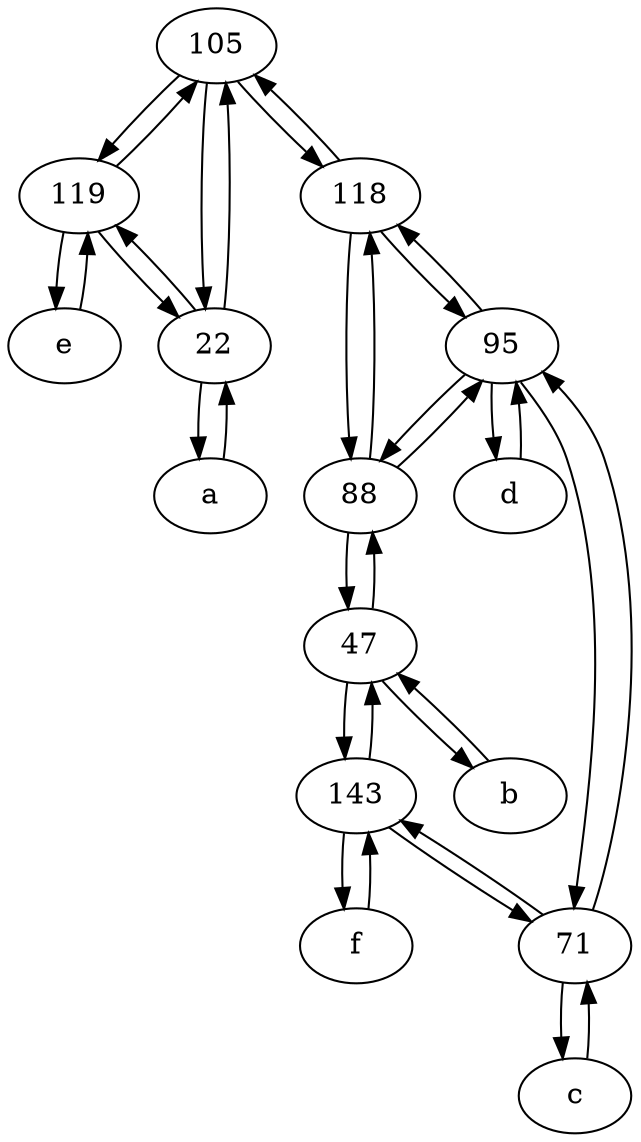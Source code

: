 digraph  {
	105;
	e [pos="30,50!"];
	88;
	119;
	c [pos="20,10!"];
	143;
	a [pos="40,10!"];
	22;
	d [pos="20,30!"];
	95;
	f [pos="15,45!"];
	71;
	b [pos="50,20!"];
	118;
	47;
	119 -> 22;
	f -> 143;
	a -> 22;
	105 -> 118;
	22 -> 105;
	95 -> 71;
	143 -> 71;
	71 -> 95;
	b -> 47;
	47 -> 143;
	105 -> 22;
	d -> 95;
	88 -> 95;
	71 -> 143;
	143 -> 47;
	118 -> 105;
	88 -> 47;
	95 -> 88;
	119 -> 105;
	47 -> 88;
	95 -> 118;
	22 -> 119;
	118 -> 95;
	71 -> c;
	118 -> 88;
	88 -> 118;
	105 -> 119;
	143 -> f;
	119 -> e;
	e -> 119;
	95 -> d;
	c -> 71;
	47 -> b;
	22 -> a;

	}